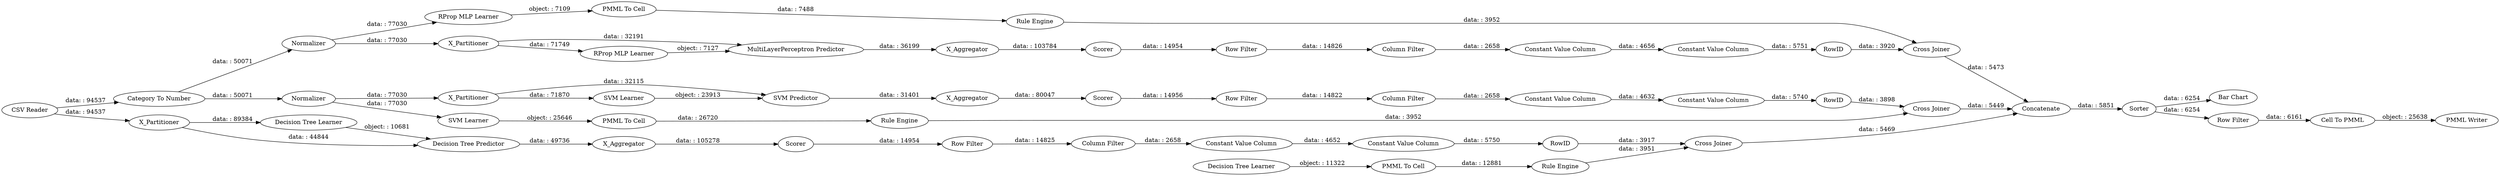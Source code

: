digraph {
	"-2874764031040321006_28" [label="PMML To Cell"]
	"4810002802161572685_290" [label="Constant Value Column"]
	"8442627027807452332_292" [label="Constant Value Column"]
	"-329874336356236977_2" [label=X_Partitioner]
	"4810002802161572685_293" [label=RowID]
	"-8638077744451661190_35" [label="RProp MLP Learner"]
	"-329874336356236977_32" [label="SVM Predictor"]
	"-2874764031040321006_34" [label="Rule Engine"]
	"-329874336356236977_39" [label="Cross Joiner"]
	"8442627027807452332_294" [label="Column Filter"]
	"9143476570529143185_61" [label="PMML Writer"]
	"8442627027807452332_9" [label="Row Filter"]
	"1948535335994821902_292" [label="Constant Value Column"]
	"1948535335994821902_290" [label="Constant Value Column"]
	"-6672738221582975420_35" [label="Rule Engine"]
	"1948535335994821902_9" [label="Row Filter"]
	"9143476570529143185_58" [label="Category To Number"]
	"9143476570529143185_62" [label="CSV Reader"]
	"-8638077744451661190_34" [label="Rule Engine"]
	"-7544681209234030746_39" [label=Normalizer]
	"-8638077744451661190_22" [label="PMML To Cell"]
	"4810002802161572685_294" [label="Column Filter"]
	"4810002802161572685_292" [label="Constant Value Column"]
	"-1172416568405895346_7" [label=X_Aggregator]
	"8442627027807452332_293" [label=RowID]
	"-329874336356236977_7" [label=X_Aggregator]
	"8442627027807452332_290" [label="Constant Value Column"]
	"-7544681209234030746_32" [label="MultiLayerPerceptron Predictor"]
	"-7544681209234030746_38" [label="Cross Joiner"]
	"1948535335994821902_294" [label="Column Filter"]
	"4810002802161572685_9" [label="Row Filter"]
	"-7544681209234030746_2" [label=X_Partitioner]
	"-1172416568405895346_31" [label="Decision Tree Learner"]
	"-7544681209234030746_7" [label=X_Aggregator]
	"-7544681209234030746_40" [label=Scorer]
	"9143476570529143185_60" [label=Concatenate]
	"-1172416568405895346_32" [label="Decision Tree Predictor"]
	"-7544681209234030746_31" [label="RProp MLP Learner"]
	"9143476570529143185_52" [label=Sorter]
	"-6672738221582975420_34" [label="PMML To Cell"]
	"9143476570529143185_59" [label="Bar Chart"]
	"-329874336356236977_31" [label="SVM Learner"]
	"-1172416568405895346_39" [label=Scorer]
	"-1172416568405895346_2" [label=X_Partitioner]
	"-329874336356236977_41" [label=Scorer]
	"-329874336356236977_40" [label=Normalizer]
	"9143476570529143185_53" [label="Row Filter"]
	"9143476570529143185_54" [label="Cell To PMML"]
	"-6672738221582975420_33" [label="SVM Learner"]
	"-2874764031040321006_33" [label="Decision Tree Learner"]
	"1948535335994821902_293" [label=RowID]
	"-1172416568405895346_38" [label="Cross Joiner"]
	"-7544681209234030746_2" -> "-7544681209234030746_32" [label="data: : 32191"]
	"-1172416568405895346_2" -> "-1172416568405895346_31" [label="data: : 89384"]
	"9143476570529143185_54" -> "9143476570529143185_61" [label="object: : 25638"]
	"9143476570529143185_53" -> "9143476570529143185_54" [label="data: : 6161"]
	"1948535335994821902_292" -> "1948535335994821902_293" [label="data: : 5740"]
	"9143476570529143185_58" -> "-7544681209234030746_39" [label="data: : 50071"]
	"-329874336356236977_2" -> "-329874336356236977_32" [label="data: : 32115"]
	"-8638077744451661190_35" -> "-8638077744451661190_22" [label="object: : 7109"]
	"-7544681209234030746_32" -> "-7544681209234030746_7" [label="data: : 36199"]
	"-7544681209234030746_2" -> "-7544681209234030746_31" [label="data: : 71749"]
	"-7544681209234030746_39" -> "-7544681209234030746_2" [label="data: : 77030"]
	"9143476570529143185_52" -> "9143476570529143185_53" [label="data: : 6254"]
	"9143476570529143185_60" -> "9143476570529143185_52" [label="data: : 5851"]
	"-1172416568405895346_38" -> "9143476570529143185_60" [label="data: : 5469"]
	"-8638077744451661190_34" -> "-7544681209234030746_38" [label="data: : 3952"]
	"-329874336356236977_2" -> "-329874336356236977_31" [label="data: : 71870"]
	"-329874336356236977_32" -> "-329874336356236977_7" [label="data: : 31401"]
	"1948535335994821902_294" -> "1948535335994821902_290" [label="data: : 2658"]
	"-6672738221582975420_33" -> "-6672738221582975420_34" [label="object: : 25646"]
	"4810002802161572685_292" -> "4810002802161572685_293" [label="data: : 5751"]
	"-7544681209234030746_7" -> "-7544681209234030746_40" [label="data: : 103784"]
	"-1172416568405895346_7" -> "-1172416568405895346_39" [label="data: : 105278"]
	"8442627027807452332_290" -> "8442627027807452332_292" [label="data: : 4652"]
	"9143476570529143185_58" -> "-329874336356236977_40" [label="data: : 50071"]
	"-6672738221582975420_35" -> "-329874336356236977_39" [label="data: : 3952"]
	"8442627027807452332_293" -> "-1172416568405895346_38" [label="data: : 3917"]
	"4810002802161572685_293" -> "-7544681209234030746_38" [label="data: : 3920"]
	"1948535335994821902_290" -> "1948535335994821902_292" [label="data: : 4632"]
	"-329874336356236977_7" -> "-329874336356236977_41" [label="data: : 80047"]
	"-6672738221582975420_34" -> "-6672738221582975420_35" [label="data: : 26720"]
	"-7544681209234030746_38" -> "9143476570529143185_60" [label="data: : 5473"]
	"4810002802161572685_294" -> "4810002802161572685_290" [label="data: : 2658"]
	"-2874764031040321006_34" -> "-1172416568405895346_38" [label="data: : 3951"]
	"-8638077744451661190_22" -> "-8638077744451661190_34" [label="data: : 7488"]
	"-1172416568405895346_31" -> "-1172416568405895346_32" [label="object: : 10681"]
	"4810002802161572685_9" -> "4810002802161572685_294" [label="data: : 14826"]
	"-7544681209234030746_40" -> "4810002802161572685_9" [label="data: : 14954"]
	"-329874336356236977_39" -> "9143476570529143185_60" [label="data: : 5449"]
	"9143476570529143185_52" -> "9143476570529143185_59" [label="data: : 6254"]
	"-2874764031040321006_28" -> "-2874764031040321006_34" [label="data: : 12881"]
	"1948535335994821902_293" -> "-329874336356236977_39" [label="data: : 3898"]
	"-329874336356236977_31" -> "-329874336356236977_32" [label="object: : 23913"]
	"9143476570529143185_62" -> "-1172416568405895346_2" [label="data: : 94537"]
	"8442627027807452332_292" -> "8442627027807452332_293" [label="data: : 5750"]
	"-1172416568405895346_39" -> "8442627027807452332_9" [label="data: : 14954"]
	"-329874336356236977_41" -> "1948535335994821902_9" [label="data: : 14956"]
	"8442627027807452332_9" -> "8442627027807452332_294" [label="data: : 14825"]
	"8442627027807452332_294" -> "8442627027807452332_290" [label="data: : 2658"]
	"-2874764031040321006_33" -> "-2874764031040321006_28" [label="object: : 11322"]
	"9143476570529143185_62" -> "9143476570529143185_58" [label="data: : 94537"]
	"-1172416568405895346_2" -> "-1172416568405895346_32" [label="data: : 44844"]
	"4810002802161572685_290" -> "4810002802161572685_292" [label="data: : 4656"]
	"-329874336356236977_40" -> "-329874336356236977_2" [label="data: : 77030"]
	"-7544681209234030746_31" -> "-7544681209234030746_32" [label="object: : 7127"]
	"-329874336356236977_40" -> "-6672738221582975420_33" [label="data: : 77030"]
	"-1172416568405895346_32" -> "-1172416568405895346_7" [label="data: : 49736"]
	"1948535335994821902_9" -> "1948535335994821902_294" [label="data: : 14822"]
	"-7544681209234030746_39" -> "-8638077744451661190_35" [label="data: : 77030"]
	rankdir=LR
}
